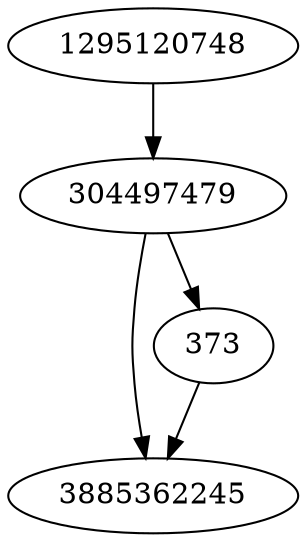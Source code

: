 strict digraph  {
3885362245;
1295120748;
373;
304497479;
1295120748 -> 304497479;
373 -> 3885362245;
304497479 -> 3885362245;
304497479 -> 373;
}
